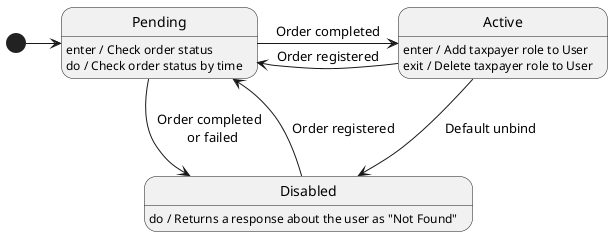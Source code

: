 @startuml

[*] -> Pending

Pending -> Active: Order completed
Active -> Pending: Order registered

Pending -> Disabled: Order completed \n or failed
Disabled --> Pending: Order registered

Active -> Disabled: Default unbind

Pending: enter / Check order status
Pending: do / Check order status by time

Active: enter / Add taxpayer role to User
Active: exit / Delete taxpayer role to User

Disabled: do / Returns a response about the user as "Not Found"

@enduml